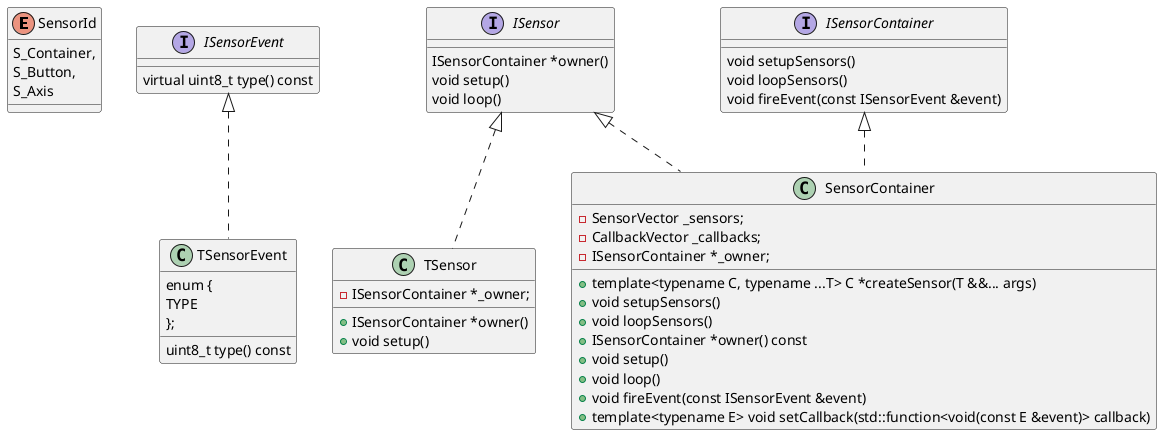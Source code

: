 @startuml
'https://plantuml.com/class-diagram

enum SensorId {
    S_Container,
    S_Button,
    S_Axis
}

interface ISensorEvent {
    virtual uint8_t type() const
}

interface ISensor {
    ISensorContainer *owner()
    void setup()
    void loop()
}

interface ISensorContainer {
    void setupSensors()
    void loopSensors()
    void fireEvent(const ISensorEvent &event)
}

class TSensorEvent {
    enum {
        TYPE
    };

    uint8_t type() const
}

ISensorEvent <|.. TSensorEvent

class TSensor {
    -ISensorContainer *_owner;
    +ISensorContainer *owner()
    +void setup()
}

ISensor <|.. TSensor

class SensorContainer {
    -SensorVector _sensors;
    -CallbackVector _callbacks;
    -ISensorContainer *_owner;
    +template<typename C, typename ...T> C *createSensor(T &&... args)
    +void setupSensors()
    +void loopSensors()
    +ISensorContainer *owner() const
    +void setup()
    +void loop()
    +void fireEvent(const ISensorEvent &event)
    +template<typename E> void setCallback(std::function<void(const E &event)> callback)
}


ISensor <|.. SensorContainer
ISensorContainer <|.. SensorContainer
@enduml